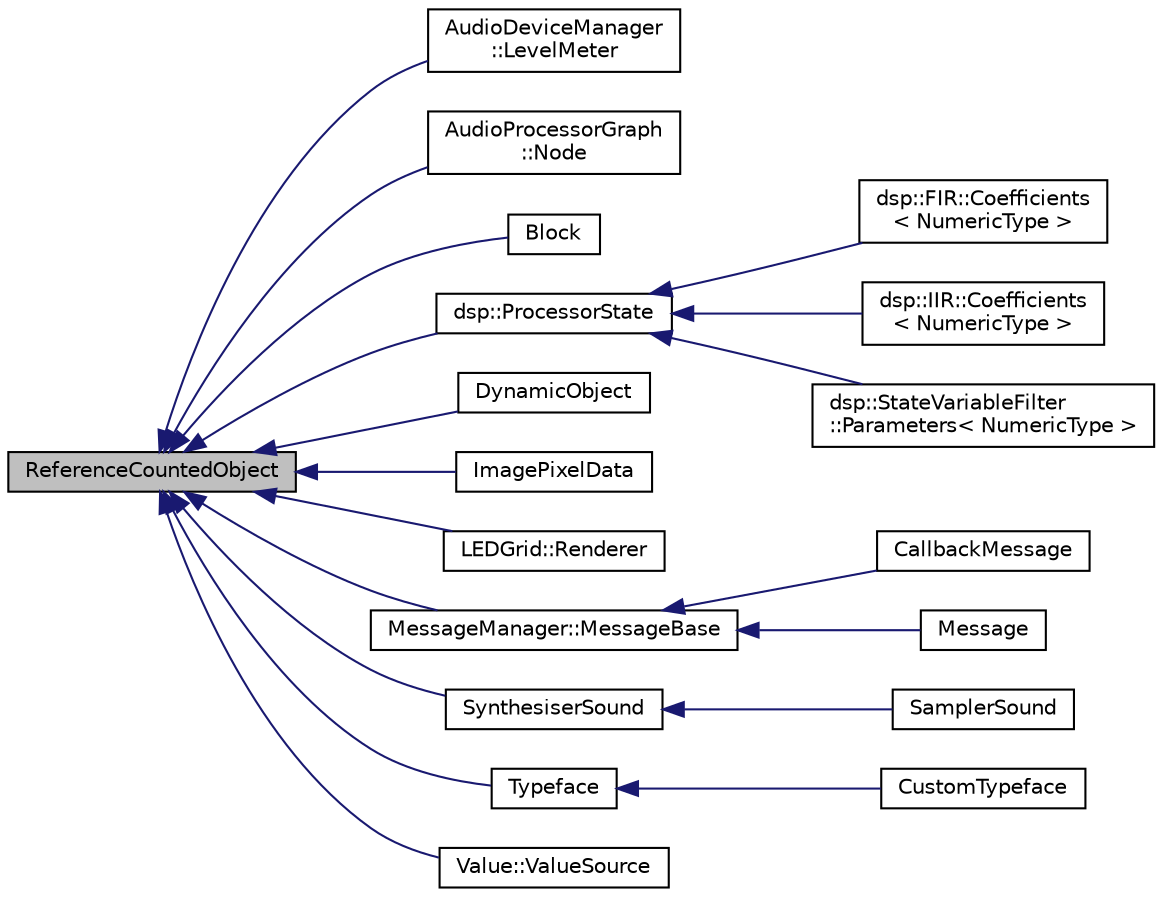 digraph "ReferenceCountedObject"
{
  bgcolor="transparent";
  edge [fontname="Helvetica",fontsize="10",labelfontname="Helvetica",labelfontsize="10"];
  node [fontname="Helvetica",fontsize="10",shape=record];
  rankdir="LR";
  Node0 [label="ReferenceCountedObject",height=0.2,width=0.4,color="black", fillcolor="grey75", style="filled", fontcolor="black"];
  Node0 -> Node1 [dir="back",color="midnightblue",fontsize="10",style="solid",fontname="Helvetica"];
  Node1 [label="AudioDeviceManager\l::LevelMeter",height=0.2,width=0.4,color="black",URL="$structAudioDeviceManager_1_1LevelMeter.html",tooltip="A simple reference-counted struct that holds a level-meter value that can be read using getCurrentLev..."];
  Node0 -> Node2 [dir="back",color="midnightblue",fontsize="10",style="solid",fontname="Helvetica"];
  Node2 [label="AudioProcessorGraph\l::Node",height=0.2,width=0.4,color="black",URL="$classAudioProcessorGraph_1_1Node.html",tooltip="Represents one of the nodes, or processors, in an AudioProcessorGraph. "];
  Node0 -> Node3 [dir="back",color="midnightblue",fontsize="10",style="solid",fontname="Helvetica"];
  Node3 [label="Block",height=0.2,width=0.4,color="black",URL="$classBlock.html",tooltip="Represents an individual BLOCKS device. "];
  Node0 -> Node4 [dir="back",color="midnightblue",fontsize="10",style="solid",fontname="Helvetica"];
  Node4 [label="dsp::ProcessorState",height=0.2,width=0.4,color="black",URL="$structdsp_1_1ProcessorState.html",tooltip="This is a handy base class for the state of a processor (such as parameter values) which is typically..."];
  Node4 -> Node5 [dir="back",color="midnightblue",fontsize="10",style="solid",fontname="Helvetica"];
  Node5 [label="dsp::FIR::Coefficients\l\< NumericType \>",height=0.2,width=0.4,color="black",URL="$structdsp_1_1FIR_1_1Coefficients.html",tooltip="A set of coefficients for use in an FIRFilter object. "];
  Node4 -> Node6 [dir="back",color="midnightblue",fontsize="10",style="solid",fontname="Helvetica"];
  Node6 [label="dsp::IIR::Coefficients\l\< NumericType \>",height=0.2,width=0.4,color="black",URL="$structdsp_1_1IIR_1_1Coefficients.html",tooltip="A set of coefficients for use in an Filter object. "];
  Node4 -> Node7 [dir="back",color="midnightblue",fontsize="10",style="solid",fontname="Helvetica"];
  Node7 [label="dsp::StateVariableFilter\l::Parameters\< NumericType \>",height=0.2,width=0.4,color="black",URL="$structdsp_1_1StateVariableFilter_1_1Parameters.html",tooltip="Structure used for the state variable filter parameters. "];
  Node0 -> Node8 [dir="back",color="midnightblue",fontsize="10",style="solid",fontname="Helvetica"];
  Node8 [label="DynamicObject",height=0.2,width=0.4,color="black",URL="$classDynamicObject.html",tooltip="Represents a dynamically implemented object. "];
  Node0 -> Node9 [dir="back",color="midnightblue",fontsize="10",style="solid",fontname="Helvetica"];
  Node9 [label="ImagePixelData",height=0.2,width=0.4,color="black",URL="$classImagePixelData.html",tooltip="This is a base class for holding image data in implementation-specific ways. "];
  Node0 -> Node10 [dir="back",color="midnightblue",fontsize="10",style="solid",fontname="Helvetica"];
  Node10 [label="LEDGrid::Renderer",height=0.2,width=0.4,color="black",URL="$structLEDGrid_1_1Renderer.html",tooltip="An interface to use for LEDGrid rendering. "];
  Node0 -> Node11 [dir="back",color="midnightblue",fontsize="10",style="solid",fontname="Helvetica"];
  Node11 [label="MessageManager::MessageBase",height=0.2,width=0.4,color="black",URL="$classMessageManager_1_1MessageBase.html",tooltip="Internal class used as the base class for all message objects. "];
  Node11 -> Node12 [dir="back",color="midnightblue",fontsize="10",style="solid",fontname="Helvetica"];
  Node12 [label="CallbackMessage",height=0.2,width=0.4,color="black",URL="$classCallbackMessage.html",tooltip="A message that invokes a callback method when it gets delivered. "];
  Node11 -> Node13 [dir="back",color="midnightblue",fontsize="10",style="solid",fontname="Helvetica"];
  Node13 [label="Message",height=0.2,width=0.4,color="black",URL="$classMessage.html",tooltip="The base class for objects that can be sent to a MessageListener. "];
  Node0 -> Node14 [dir="back",color="midnightblue",fontsize="10",style="solid",fontname="Helvetica"];
  Node14 [label="SynthesiserSound",height=0.2,width=0.4,color="black",URL="$classSynthesiserSound.html",tooltip="Describes one of the sounds that a Synthesiser can play. "];
  Node14 -> Node15 [dir="back",color="midnightblue",fontsize="10",style="solid",fontname="Helvetica"];
  Node15 [label="SamplerSound",height=0.2,width=0.4,color="black",URL="$classSamplerSound.html",tooltip="A subclass of SynthesiserSound that represents a sampled audio clip. "];
  Node0 -> Node16 [dir="back",color="midnightblue",fontsize="10",style="solid",fontname="Helvetica"];
  Node16 [label="Typeface",height=0.2,width=0.4,color="black",URL="$classTypeface.html",tooltip="A typeface represents a size-independent font. "];
  Node16 -> Node17 [dir="back",color="midnightblue",fontsize="10",style="solid",fontname="Helvetica"];
  Node17 [label="CustomTypeface",height=0.2,width=0.4,color="black",URL="$classCustomTypeface.html",tooltip="A typeface that can be populated with custom glyphs. "];
  Node0 -> Node18 [dir="back",color="midnightblue",fontsize="10",style="solid",fontname="Helvetica"];
  Node18 [label="Value::ValueSource",height=0.2,width=0.4,color="black",URL="$classValue_1_1ValueSource.html",tooltip="Used internally by the Value class as the base class for its shared value objects. "];
}
